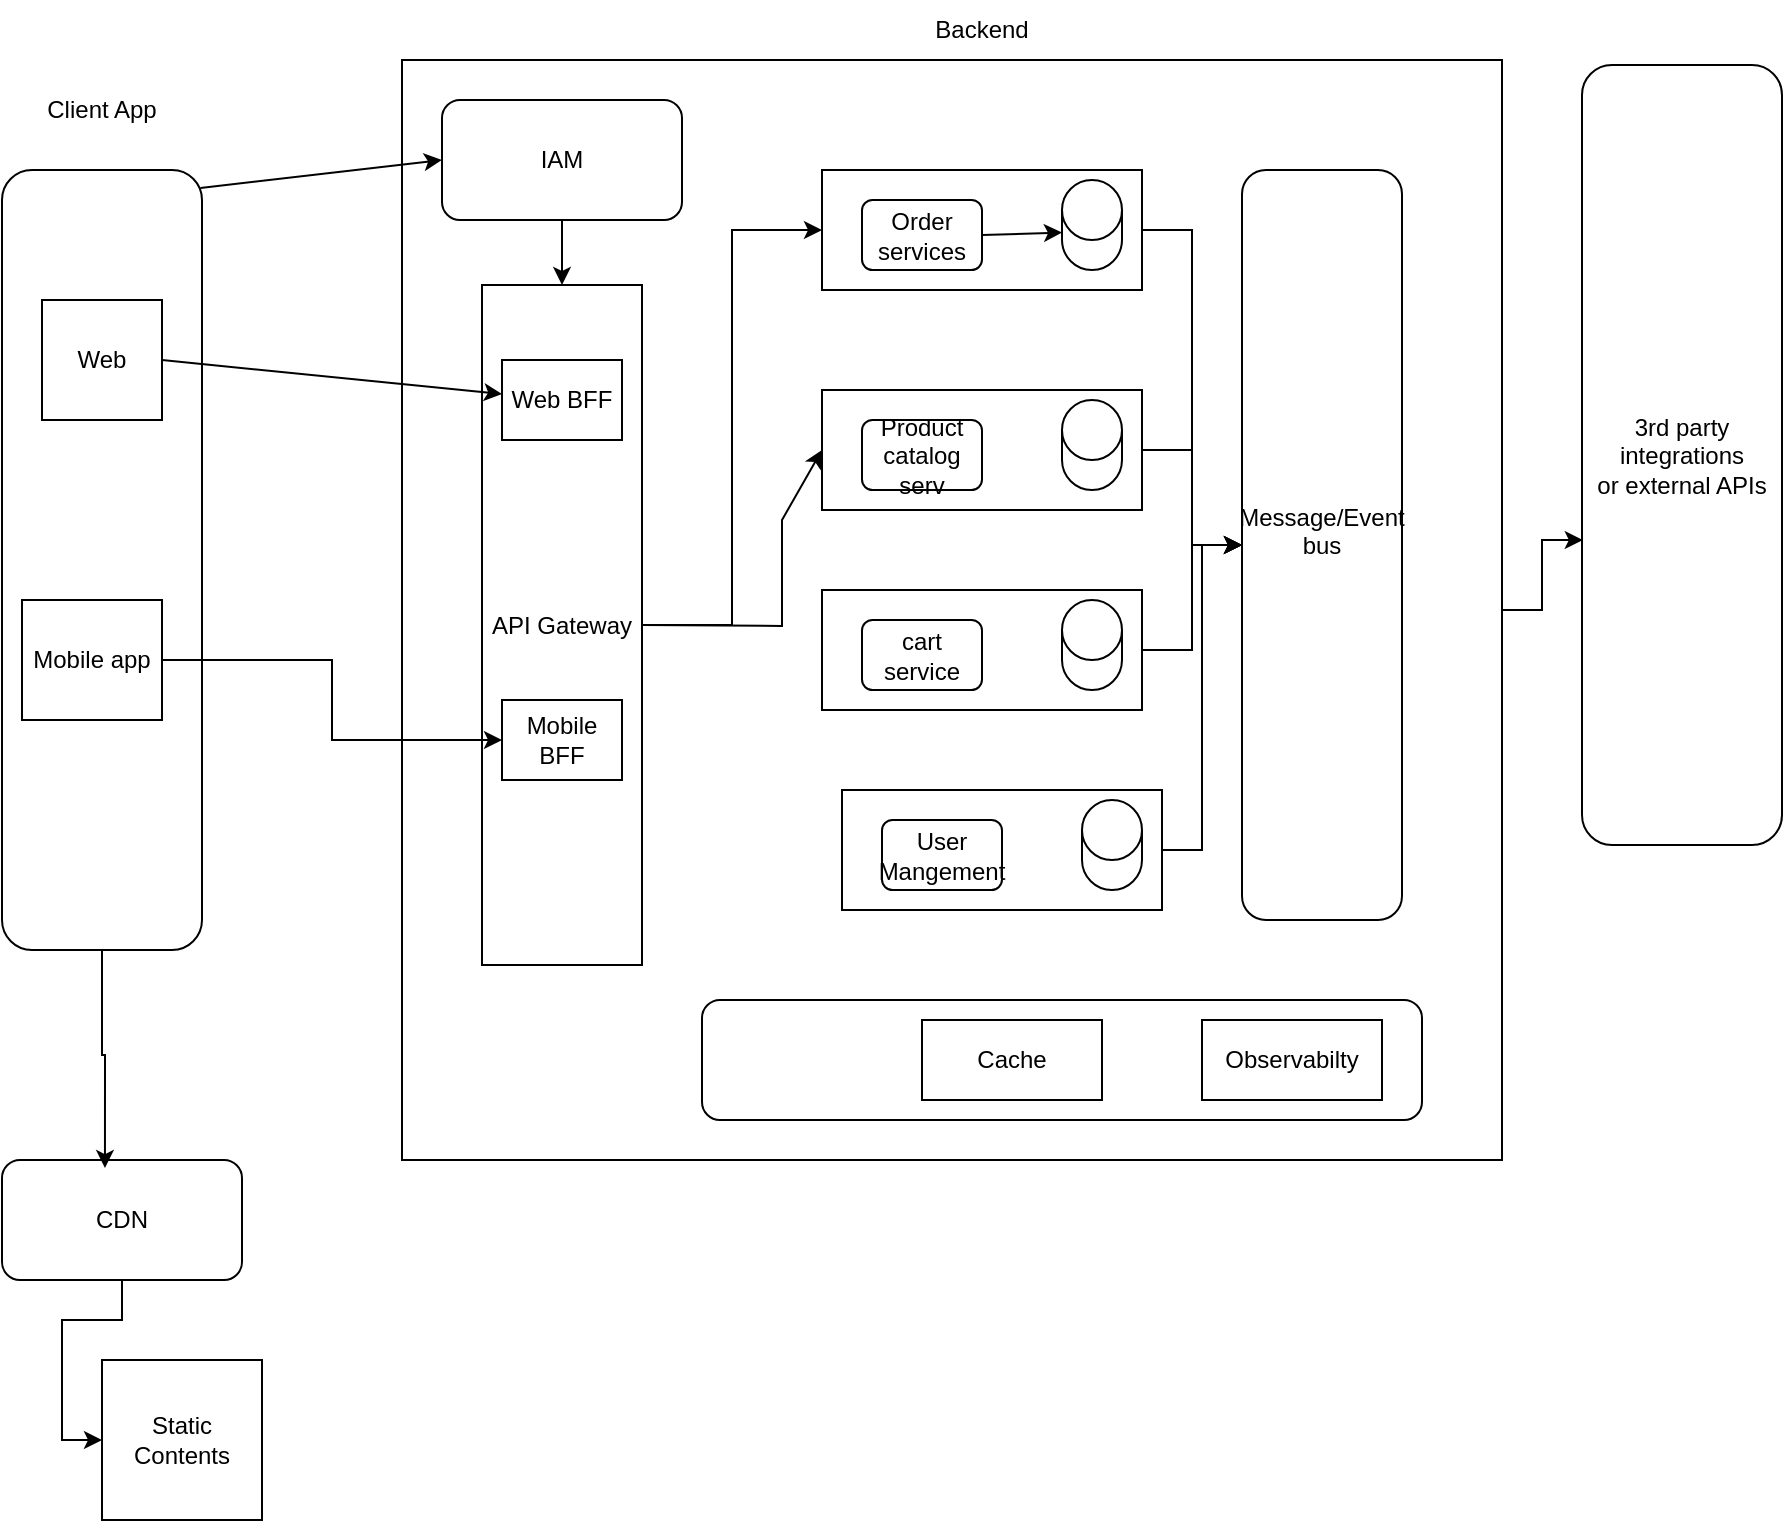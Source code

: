 <mxfile version="24.8.4">
  <diagram name="Page-1" id="rqOcA_mUrkZVKu79BJYY">
    <mxGraphModel dx="1363" dy="797" grid="1" gridSize="10" guides="1" tooltips="1" connect="1" arrows="1" fold="1" page="1" pageScale="1" pageWidth="850" pageHeight="1100" math="0" shadow="0">
      <root>
        <mxCell id="0" />
        <mxCell id="1" parent="0" />
        <mxCell id="Divgd3U-4BxumtlS_NHO-1" value="" style="rounded=1;whiteSpace=wrap;html=1;" vertex="1" parent="1">
          <mxGeometry x="50" y="115" width="100" height="390" as="geometry" />
        </mxCell>
        <mxCell id="Divgd3U-4BxumtlS_NHO-2" value="" style="whiteSpace=wrap;html=1;aspect=fixed;" vertex="1" parent="1">
          <mxGeometry x="250" y="60" width="550" height="550" as="geometry" />
        </mxCell>
        <mxCell id="Divgd3U-4BxumtlS_NHO-4" value="3rd party integrations&lt;div&gt;or external APIs&lt;/div&gt;" style="rounded=1;whiteSpace=wrap;html=1;" vertex="1" parent="1">
          <mxGeometry x="840" y="62.5" width="100" height="390" as="geometry" />
        </mxCell>
        <mxCell id="Divgd3U-4BxumtlS_NHO-6" value="Client App" style="text;html=1;align=center;verticalAlign=middle;whiteSpace=wrap;rounded=0;" vertex="1" parent="1">
          <mxGeometry x="70" y="70" width="60" height="30" as="geometry" />
        </mxCell>
        <mxCell id="Divgd3U-4BxumtlS_NHO-9" value="Backend" style="text;html=1;align=center;verticalAlign=middle;whiteSpace=wrap;rounded=0;" vertex="1" parent="1">
          <mxGeometry x="510" y="30" width="60" height="30" as="geometry" />
        </mxCell>
        <mxCell id="Divgd3U-4BxumtlS_NHO-62" style="edgeStyle=orthogonalEdgeStyle;rounded=0;orthogonalLoop=1;jettySize=auto;html=1;entryX=0;entryY=0.5;entryDx=0;entryDy=0;" edge="1" parent="1" source="Divgd3U-4BxumtlS_NHO-11" target="Divgd3U-4BxumtlS_NHO-15">
          <mxGeometry relative="1" as="geometry" />
        </mxCell>
        <mxCell id="Divgd3U-4BxumtlS_NHO-11" value="API Gateway" style="rounded=0;whiteSpace=wrap;html=1;" vertex="1" parent="1">
          <mxGeometry x="290" y="172.5" width="80" height="340" as="geometry" />
        </mxCell>
        <mxCell id="Divgd3U-4BxumtlS_NHO-50" style="edgeStyle=orthogonalEdgeStyle;rounded=0;orthogonalLoop=1;jettySize=auto;html=1;exitX=0.5;exitY=1;exitDx=0;exitDy=0;entryX=0.5;entryY=0;entryDx=0;entryDy=0;" edge="1" parent="1" source="Divgd3U-4BxumtlS_NHO-12" target="Divgd3U-4BxumtlS_NHO-11">
          <mxGeometry relative="1" as="geometry" />
        </mxCell>
        <mxCell id="Divgd3U-4BxumtlS_NHO-12" value="IAM" style="rounded=1;whiteSpace=wrap;html=1;" vertex="1" parent="1">
          <mxGeometry x="270" y="80" width="120" height="60" as="geometry" />
        </mxCell>
        <mxCell id="Divgd3U-4BxumtlS_NHO-52" style="edgeStyle=orthogonalEdgeStyle;rounded=0;orthogonalLoop=1;jettySize=auto;html=1;" edge="1" parent="1" source="Divgd3U-4BxumtlS_NHO-15" target="Divgd3U-4BxumtlS_NHO-51">
          <mxGeometry relative="1" as="geometry" />
        </mxCell>
        <mxCell id="Divgd3U-4BxumtlS_NHO-15" value="" style="rounded=0;whiteSpace=wrap;html=1;" vertex="1" parent="1">
          <mxGeometry x="460" y="115" width="160" height="60" as="geometry" />
        </mxCell>
        <mxCell id="Divgd3U-4BxumtlS_NHO-16" value="Order services" style="rounded=1;whiteSpace=wrap;html=1;" vertex="1" parent="1">
          <mxGeometry x="480" y="130" width="60" height="35" as="geometry" />
        </mxCell>
        <mxCell id="Divgd3U-4BxumtlS_NHO-17" value="" style="shape=cylinder3;whiteSpace=wrap;html=1;boundedLbl=1;backgroundOutline=1;size=15;" vertex="1" parent="1">
          <mxGeometry x="580" y="120" width="30" height="45" as="geometry" />
        </mxCell>
        <mxCell id="Divgd3U-4BxumtlS_NHO-18" value="" style="endArrow=classic;html=1;rounded=0;exitX=1;exitY=0.5;exitDx=0;exitDy=0;entryX=0;entryY=0;entryDx=0;entryDy=26.25;entryPerimeter=0;" edge="1" parent="1" source="Divgd3U-4BxumtlS_NHO-16" target="Divgd3U-4BxumtlS_NHO-17">
          <mxGeometry width="50" height="50" relative="1" as="geometry">
            <mxPoint x="450" y="285" as="sourcePoint" />
            <mxPoint x="500" y="235" as="targetPoint" />
          </mxGeometry>
        </mxCell>
        <mxCell id="Divgd3U-4BxumtlS_NHO-53" style="edgeStyle=orthogonalEdgeStyle;rounded=0;orthogonalLoop=1;jettySize=auto;html=1;entryX=0;entryY=0.5;entryDx=0;entryDy=0;" edge="1" parent="1" source="Divgd3U-4BxumtlS_NHO-33" target="Divgd3U-4BxumtlS_NHO-51">
          <mxGeometry relative="1" as="geometry" />
        </mxCell>
        <mxCell id="Divgd3U-4BxumtlS_NHO-33" value="" style="rounded=0;whiteSpace=wrap;html=1;" vertex="1" parent="1">
          <mxGeometry x="460" y="225" width="160" height="60" as="geometry" />
        </mxCell>
        <mxCell id="Divgd3U-4BxumtlS_NHO-34" value="Product catalog serv" style="rounded=1;whiteSpace=wrap;html=1;" vertex="1" parent="1">
          <mxGeometry x="480" y="240" width="60" height="35" as="geometry" />
        </mxCell>
        <mxCell id="Divgd3U-4BxumtlS_NHO-35" value="" style="shape=cylinder3;whiteSpace=wrap;html=1;boundedLbl=1;backgroundOutline=1;size=15;" vertex="1" parent="1">
          <mxGeometry x="580" y="230" width="30" height="45" as="geometry" />
        </mxCell>
        <mxCell id="Divgd3U-4BxumtlS_NHO-54" style="edgeStyle=orthogonalEdgeStyle;rounded=0;orthogonalLoop=1;jettySize=auto;html=1;" edge="1" parent="1" source="Divgd3U-4BxumtlS_NHO-36" target="Divgd3U-4BxumtlS_NHO-51">
          <mxGeometry relative="1" as="geometry" />
        </mxCell>
        <mxCell id="Divgd3U-4BxumtlS_NHO-36" value="" style="rounded=0;whiteSpace=wrap;html=1;" vertex="1" parent="1">
          <mxGeometry x="460" y="325" width="160" height="60" as="geometry" />
        </mxCell>
        <mxCell id="Divgd3U-4BxumtlS_NHO-37" value="cart service" style="rounded=1;whiteSpace=wrap;html=1;" vertex="1" parent="1">
          <mxGeometry x="480" y="340" width="60" height="35" as="geometry" />
        </mxCell>
        <mxCell id="Divgd3U-4BxumtlS_NHO-38" value="" style="shape=cylinder3;whiteSpace=wrap;html=1;boundedLbl=1;backgroundOutline=1;size=15;" vertex="1" parent="1">
          <mxGeometry x="580" y="330" width="30" height="45" as="geometry" />
        </mxCell>
        <mxCell id="Divgd3U-4BxumtlS_NHO-55" style="edgeStyle=orthogonalEdgeStyle;rounded=0;orthogonalLoop=1;jettySize=auto;html=1;" edge="1" parent="1" source="Divgd3U-4BxumtlS_NHO-39" target="Divgd3U-4BxumtlS_NHO-51">
          <mxGeometry relative="1" as="geometry" />
        </mxCell>
        <mxCell id="Divgd3U-4BxumtlS_NHO-39" value="" style="rounded=0;whiteSpace=wrap;html=1;" vertex="1" parent="1">
          <mxGeometry x="470" y="425" width="160" height="60" as="geometry" />
        </mxCell>
        <mxCell id="Divgd3U-4BxumtlS_NHO-40" value="User Mangement" style="rounded=1;whiteSpace=wrap;html=1;" vertex="1" parent="1">
          <mxGeometry x="490" y="440" width="60" height="35" as="geometry" />
        </mxCell>
        <mxCell id="Divgd3U-4BxumtlS_NHO-41" value="" style="shape=cylinder3;whiteSpace=wrap;html=1;boundedLbl=1;backgroundOutline=1;size=15;" vertex="1" parent="1">
          <mxGeometry x="590" y="430" width="30" height="45" as="geometry" />
        </mxCell>
        <mxCell id="Divgd3U-4BxumtlS_NHO-43" value="Static Contents" style="whiteSpace=wrap;html=1;aspect=fixed;" vertex="1" parent="1">
          <mxGeometry x="100" y="710" width="80" height="80" as="geometry" />
        </mxCell>
        <mxCell id="Divgd3U-4BxumtlS_NHO-46" style="edgeStyle=orthogonalEdgeStyle;rounded=0;orthogonalLoop=1;jettySize=auto;html=1;entryX=0;entryY=0.5;entryDx=0;entryDy=0;" edge="1" parent="1" source="Divgd3U-4BxumtlS_NHO-44" target="Divgd3U-4BxumtlS_NHO-43">
          <mxGeometry relative="1" as="geometry" />
        </mxCell>
        <mxCell id="Divgd3U-4BxumtlS_NHO-44" value="CDN" style="rounded=1;whiteSpace=wrap;html=1;" vertex="1" parent="1">
          <mxGeometry x="50" y="610" width="120" height="60" as="geometry" />
        </mxCell>
        <mxCell id="Divgd3U-4BxumtlS_NHO-47" style="edgeStyle=orthogonalEdgeStyle;rounded=0;orthogonalLoop=1;jettySize=auto;html=1;entryX=0.429;entryY=0.067;entryDx=0;entryDy=0;entryPerimeter=0;" edge="1" parent="1" source="Divgd3U-4BxumtlS_NHO-1" target="Divgd3U-4BxumtlS_NHO-44">
          <mxGeometry relative="1" as="geometry" />
        </mxCell>
        <mxCell id="Divgd3U-4BxumtlS_NHO-48" value="" style="endArrow=classic;html=1;rounded=0;entryX=0;entryY=0.5;entryDx=0;entryDy=0;exitX=0.992;exitY=0.023;exitDx=0;exitDy=0;exitPerimeter=0;" edge="1" parent="1" source="Divgd3U-4BxumtlS_NHO-1" target="Divgd3U-4BxumtlS_NHO-12">
          <mxGeometry width="50" height="50" relative="1" as="geometry">
            <mxPoint x="420" y="350" as="sourcePoint" />
            <mxPoint x="470" y="300" as="targetPoint" />
          </mxGeometry>
        </mxCell>
        <mxCell id="Divgd3U-4BxumtlS_NHO-49" value="" style="endArrow=classic;html=1;rounded=0;exitX=1;exitY=0.5;exitDx=0;exitDy=0;" edge="1" parent="1" source="Divgd3U-4BxumtlS_NHO-63" target="Divgd3U-4BxumtlS_NHO-65">
          <mxGeometry width="50" height="50" relative="1" as="geometry">
            <mxPoint x="160" y="320" as="sourcePoint" />
            <mxPoint x="210" y="270" as="targetPoint" />
          </mxGeometry>
        </mxCell>
        <mxCell id="Divgd3U-4BxumtlS_NHO-51" value="Message/Event bus&lt;div&gt;&lt;br&gt;&lt;/div&gt;" style="rounded=1;whiteSpace=wrap;html=1;" vertex="1" parent="1">
          <mxGeometry x="670" y="115" width="80" height="375" as="geometry" />
        </mxCell>
        <mxCell id="Divgd3U-4BxumtlS_NHO-56" style="edgeStyle=orthogonalEdgeStyle;rounded=0;orthogonalLoop=1;jettySize=auto;html=1;entryX=0.004;entryY=0.609;entryDx=0;entryDy=0;entryPerimeter=0;" edge="1" parent="1" source="Divgd3U-4BxumtlS_NHO-2" target="Divgd3U-4BxumtlS_NHO-4">
          <mxGeometry relative="1" as="geometry" />
        </mxCell>
        <mxCell id="Divgd3U-4BxumtlS_NHO-58" value="" style="rounded=1;whiteSpace=wrap;html=1;" vertex="1" parent="1">
          <mxGeometry x="400" y="530" width="360" height="60" as="geometry" />
        </mxCell>
        <mxCell id="Divgd3U-4BxumtlS_NHO-59" value="Observabilty" style="rounded=0;whiteSpace=wrap;html=1;" vertex="1" parent="1">
          <mxGeometry x="650" y="540" width="90" height="40" as="geometry" />
        </mxCell>
        <mxCell id="Divgd3U-4BxumtlS_NHO-60" value="Cache" style="rounded=0;whiteSpace=wrap;html=1;" vertex="1" parent="1">
          <mxGeometry x="510" y="540" width="90" height="40" as="geometry" />
        </mxCell>
        <mxCell id="Divgd3U-4BxumtlS_NHO-63" value="Web" style="rounded=0;whiteSpace=wrap;html=1;" vertex="1" parent="1">
          <mxGeometry x="70" y="180" width="60" height="60" as="geometry" />
        </mxCell>
        <mxCell id="Divgd3U-4BxumtlS_NHO-66" style="edgeStyle=orthogonalEdgeStyle;rounded=0;orthogonalLoop=1;jettySize=auto;html=1;" edge="1" parent="1" source="Divgd3U-4BxumtlS_NHO-64" target="Divgd3U-4BxumtlS_NHO-69">
          <mxGeometry relative="1" as="geometry" />
        </mxCell>
        <mxCell id="Divgd3U-4BxumtlS_NHO-64" value="Mobile app" style="rounded=0;whiteSpace=wrap;html=1;" vertex="1" parent="1">
          <mxGeometry x="60" y="330" width="70" height="60" as="geometry" />
        </mxCell>
        <mxCell id="Divgd3U-4BxumtlS_NHO-65" value="Web BFF" style="rounded=0;whiteSpace=wrap;html=1;" vertex="1" parent="1">
          <mxGeometry x="300" y="210" width="60" height="40" as="geometry" />
        </mxCell>
        <mxCell id="Divgd3U-4BxumtlS_NHO-69" value="Mobile BFF" style="rounded=0;whiteSpace=wrap;html=1;" vertex="1" parent="1">
          <mxGeometry x="300" y="380" width="60" height="40" as="geometry" />
        </mxCell>
        <mxCell id="Divgd3U-4BxumtlS_NHO-70" value="" style="endArrow=classic;html=1;rounded=0;exitX=1;exitY=0.5;exitDx=0;exitDy=0;entryX=0;entryY=0.5;entryDx=0;entryDy=0;" edge="1" parent="1" source="Divgd3U-4BxumtlS_NHO-11" target="Divgd3U-4BxumtlS_NHO-33">
          <mxGeometry width="50" height="50" relative="1" as="geometry">
            <mxPoint x="330" y="310" as="sourcePoint" />
            <mxPoint x="380" y="260" as="targetPoint" />
            <Array as="points">
              <mxPoint x="440" y="343" />
              <mxPoint x="440" y="290" />
            </Array>
          </mxGeometry>
        </mxCell>
      </root>
    </mxGraphModel>
  </diagram>
</mxfile>
